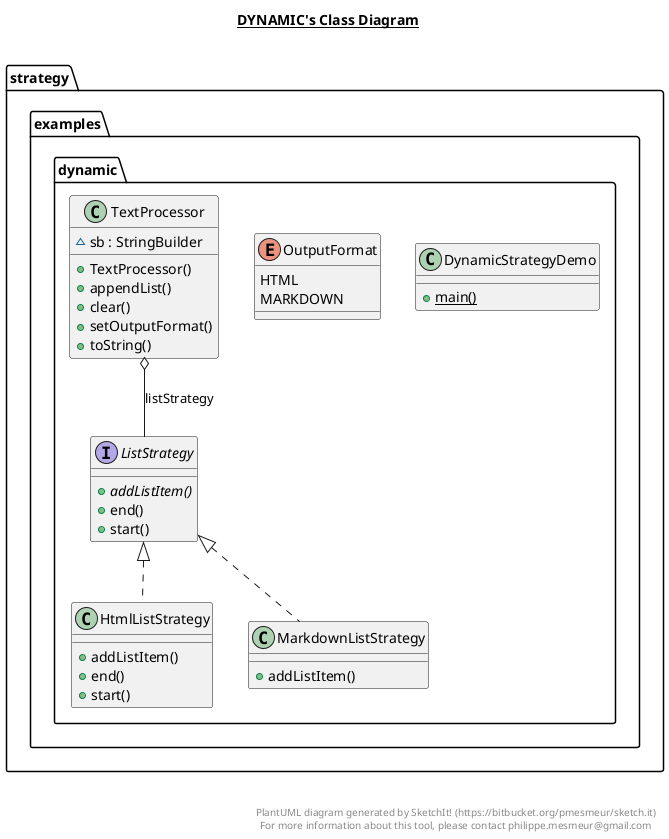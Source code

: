 @startuml

title __DYNAMIC's Class Diagram__\n

  namespace strategy.examples.dynamic {
    class strategy.examples.dynamic.DynamicStrategyDemo {
        {static} + main()
    }
  }
  

  namespace strategy.examples.dynamic {
    class strategy.examples.dynamic.HtmlListStrategy {
        + addListItem()
        + end()
        + start()
    }
  }
  

  namespace strategy.examples.dynamic {
    interface strategy.examples.dynamic.ListStrategy {
        {abstract} + addListItem()
        + end()
        + start()
    }
  }
  

  namespace strategy.examples.dynamic {
    class strategy.examples.dynamic.MarkdownListStrategy {
        + addListItem()
    }
  }
  

  namespace strategy.examples.dynamic {
    enum OutputFormat {
      HTML
      MARKDOWN
    }
  }
  

  namespace strategy.examples.dynamic {
    class strategy.examples.dynamic.TextProcessor {
        ~ sb : StringBuilder
        + TextProcessor()
        + appendList()
        + clear()
        + setOutputFormat()
        + toString()
    }
  }
  

  strategy.examples.dynamic.HtmlListStrategy .up.|> strategy.examples.dynamic.ListStrategy
  strategy.examples.dynamic.MarkdownListStrategy .up.|> strategy.examples.dynamic.ListStrategy
  strategy.examples.dynamic.TextProcessor o-- strategy.examples.dynamic.ListStrategy : listStrategy


right footer


PlantUML diagram generated by SketchIt! (https://bitbucket.org/pmesmeur/sketch.it)
For more information about this tool, please contact philippe.mesmeur@gmail.com
endfooter

@enduml
